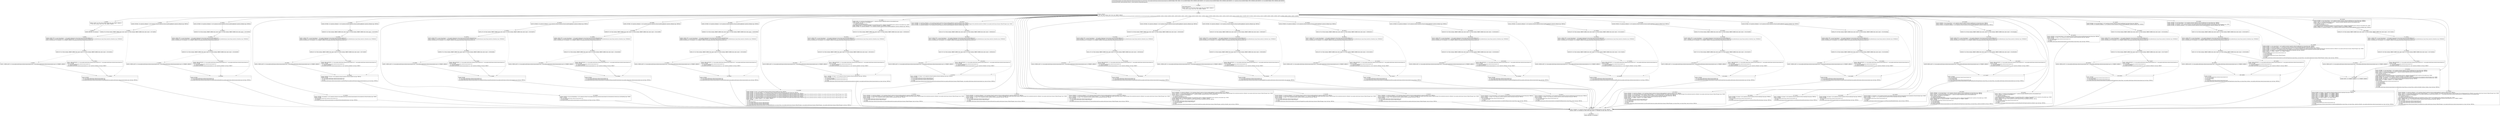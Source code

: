 digraph "CFG forcom.google.android.gms.internal.measurement.zzn.zza(ILandroid\/os\/Parcel;Landroid\/os\/Parcel;I)Z" {
Node_0 [shape=record,label="{0\:\ 0x0000|MTH_ENTER_BLOCK\l|0x0000: CONST  (r1 I:?[int, float, boolean, short, byte, char, OBJECT, ARRAY]) = \l  (0 ?[int, float, boolean, short, byte, char, OBJECT, ARRAY])\l \l}"];
Node_1 [shape=record,label="{1\:\ 0x0001|0x0001: SWITCH  \l  (r9 I:?[int, float, boolean, short, byte, char, OBJECT, ARRAY])\l k:[1, 2, 3, 4, 5, 6, 7, 8, 9, 10, 11, 12, 13, 14, 15, 16, 17, 18, 19, 20, 21, 22, 23, 24, 25, 26, 27, 28, 29, 30, 31, 32, 33, 34, 35, 36, 37, 38, 39, 40, 41] t:[0x0403, 0x03e2, 0x03a9, 0x038b, 0x0361, 0x033f, 0x0332, 0x0321, 0x030c, 0x02e6, 0x02d9, 0x02d0, 0x02c7, 0x02be, 0x02a4, 0x0286, 0x0268, 0x024a, 0x022c, 0x020e, 0x01f0, 0x01d2, 0x01c5, 0x01b8, 0x01a7, 0x0196, 0x017d, 0x016c, 0x015b, 0x014a, 0x0120, 0x00f6, 0x00d0, 0x00b2, 0x0094, 0x0076, 0x006d, 0x004b, 0x0042, 0x0024, 0x0006] \l}"];
Node_2 [shape=record,label="{2\:\ 0x0004|0x0004: CONST  (r0 I:?[int, float, boolean, short, byte, char, OBJECT, ARRAY]) = \l  (0 ?[int, float, boolean, short, byte, char, OBJECT, ARRAY])\l \l}"];
Node_3 [shape=record,label="{3\:\ 0x0005|0x0005: RETURN  (r0 I:boolean) \l}"];
Node_4 [shape=record,label="{4\:\ 0x0006|0x0006: INVOKE  (r0 I:android.os.IBinder) = (r10 I:android.os.Parcel) android.os.Parcel.readStrongBinder():android.os.IBinder type: VIRTUAL \l}"];
Node_5 [shape=record,label="{5\:\ 0x000a|0x000a: IF  (r0 I:?[int, boolean, OBJECT, ARRAY, byte, short, char]) != (0 ?[int, boolean, OBJECT, ARRAY, byte, short, char])  \-\> B:7:0x000d \l}"];
Node_7 [shape=record,label="{7\:\ 0x000d|0x000d: CONST_STR  (r1 I:java.lang.String) =  \"com.google.android.gms.measurement.api.internal.IBundleReceiver\" \l0x000f: INVOKE  (r1 I:android.os.IInterface) = (r0 I:android.os.IBinder), (r1 I:java.lang.String) android.os.IBinder.queryLocalInterface(java.lang.String):android.os.IInterface type: INTERFACE \l0x0013: INSTANCE_OF  (r2 I:boolean) = (r1 I:?[OBJECT, ARRAY]) com.google.android.gms.internal.measurement.zzp \l}"];
Node_8 [shape=record,label="{8\:\ 0x0015|0x0015: IF  (r2 I:?[int, boolean, OBJECT, ARRAY, byte, short, char]) == (0 ?[int, boolean, OBJECT, ARRAY, byte, short, char])  \-\> B:10:0x001a \l}"];
Node_9 [shape=record,label="{9\:\ 0x0017|0x0017: CHECK_CAST  (r1 I:com.google.android.gms.internal.measurement.zzp) = (com.google.android.gms.internal.measurement.zzp) (r1 I:?[OBJECT, ARRAY]) \l}"];
Node_10 [shape=record,label="{10\:\ 0x001a|0x001a: NEW_INSTANCE  (r1 I:com.google.android.gms.internal.measurement.zzr) =  com.google.android.gms.internal.measurement.zzr \l0x001c: INVOKE  \l  (r1 I:com.google.android.gms.internal.measurement.zzr)\l  (r0 I:android.os.IBinder)\l com.google.android.gms.internal.measurement.zzr.\<init\>(android.os.IBinder):void type: DIRECT \l}"];
Node_11 [shape=record,label="{11\:\ 0x001f|0x001f: INVOKE  \l  (r8 I:com.google.android.gms.internal.measurement.zzn)\l  (r1 I:com.google.android.gms.internal.measurement.zzp)\l com.google.android.gms.internal.measurement.zzn.getDeepLink(com.google.android.gms.internal.measurement.zzp):void type: VIRTUAL \l}"];
Node_12 [shape=record,label="{12\:\ 0x0024|0x0024: INVOKE  (r0 I:android.os.IBinder) = (r10 I:android.os.Parcel) android.os.Parcel.readStrongBinder():android.os.IBinder type: VIRTUAL \l}"];
Node_13 [shape=record,label="{13\:\ 0x0028|0x0028: IF  (r0 I:?[int, boolean, OBJECT, ARRAY, byte, short, char]) != (0 ?[int, boolean, OBJECT, ARRAY, byte, short, char])  \-\> B:15:0x002b \l}"];
Node_15 [shape=record,label="{15\:\ 0x002b|0x002b: CONST_STR  (r1 I:java.lang.String) =  \"com.google.android.gms.measurement.api.internal.IBundleReceiver\" \l0x002d: INVOKE  (r1 I:android.os.IInterface) = (r0 I:android.os.IBinder), (r1 I:java.lang.String) android.os.IBinder.queryLocalInterface(java.lang.String):android.os.IInterface type: INTERFACE \l0x0031: INSTANCE_OF  (r2 I:boolean) = (r1 I:?[OBJECT, ARRAY]) com.google.android.gms.internal.measurement.zzp \l}"];
Node_16 [shape=record,label="{16\:\ 0x0033|0x0033: IF  (r2 I:?[int, boolean, OBJECT, ARRAY, byte, short, char]) == (0 ?[int, boolean, OBJECT, ARRAY, byte, short, char])  \-\> B:18:0x0038 \l}"];
Node_17 [shape=record,label="{17\:\ 0x0035|0x0035: CHECK_CAST  (r1 I:com.google.android.gms.internal.measurement.zzp) = (com.google.android.gms.internal.measurement.zzp) (r1 I:?[OBJECT, ARRAY]) \l}"];
Node_18 [shape=record,label="{18\:\ 0x0038|0x0038: NEW_INSTANCE  (r1 I:com.google.android.gms.internal.measurement.zzr) =  com.google.android.gms.internal.measurement.zzr \l0x003a: INVOKE  \l  (r1 I:com.google.android.gms.internal.measurement.zzr)\l  (r0 I:android.os.IBinder)\l com.google.android.gms.internal.measurement.zzr.\<init\>(android.os.IBinder):void type: DIRECT \l}"];
Node_19 [shape=record,label="{19\:\ 0x003d|0x003d: INVOKE  \l  (r8 I:com.google.android.gms.internal.measurement.zzn)\l  (r1 I:com.google.android.gms.internal.measurement.zzp)\l com.google.android.gms.internal.measurement.zzn.isDataCollectionEnabled(com.google.android.gms.internal.measurement.zzp):void type: VIRTUAL \l}"];
Node_20 [shape=record,label="{20\:\ 0x0042|0x0042: INVOKE  (r0 I:boolean) = (r10 I:android.os.Parcel) com.google.android.gms.internal.measurement.zzd.zza(android.os.Parcel):boolean type: STATIC \l0x0046: INVOKE  \l  (r8 I:com.google.android.gms.internal.measurement.zzn)\l  (r0 I:boolean)\l com.google.android.gms.internal.measurement.zzn.setDataCollectionEnabled(boolean):void type: VIRTUAL \l}"];
Node_21 [shape=record,label="{21\:\ 0x004b|0x004b: INVOKE  (r2 I:android.os.IBinder) = (r10 I:android.os.Parcel) android.os.Parcel.readStrongBinder():android.os.IBinder type: VIRTUAL \l}"];
Node_22 [shape=record,label="{22\:\ 0x004f|0x004f: IF  (r2 I:?[int, boolean, OBJECT, ARRAY, byte, short, char]) != (0 ?[int, boolean, OBJECT, ARRAY, byte, short, char])  \-\> B:24:0x0052 \l}"];
Node_24 [shape=record,label="{24\:\ 0x0052|0x0052: CONST_STR  (r1 I:java.lang.String) =  \"com.google.android.gms.measurement.api.internal.IBundleReceiver\" \l0x0054: INVOKE  (r1 I:android.os.IInterface) = (r2 I:android.os.IBinder), (r1 I:java.lang.String) android.os.IBinder.queryLocalInterface(java.lang.String):android.os.IInterface type: INTERFACE \l0x0058: INSTANCE_OF  (r3 I:boolean) = (r1 I:?[OBJECT, ARRAY]) com.google.android.gms.internal.measurement.zzp \l}"];
Node_25 [shape=record,label="{25\:\ 0x005a|0x005a: IF  (r3 I:?[int, boolean, OBJECT, ARRAY, byte, short, char]) == (0 ?[int, boolean, OBJECT, ARRAY, byte, short, char])  \-\> B:27:0x005f \l}"];
Node_26 [shape=record,label="{26\:\ 0x005c|0x005c: CHECK_CAST  (r1 I:com.google.android.gms.internal.measurement.zzp) = (com.google.android.gms.internal.measurement.zzp) (r1 I:?[OBJECT, ARRAY]) \l}"];
Node_27 [shape=record,label="{27\:\ 0x005f|0x005f: NEW_INSTANCE  (r1 I:com.google.android.gms.internal.measurement.zzr) =  com.google.android.gms.internal.measurement.zzr \l0x0061: INVOKE  \l  (r1 I:com.google.android.gms.internal.measurement.zzr)\l  (r2 I:android.os.IBinder)\l com.google.android.gms.internal.measurement.zzr.\<init\>(android.os.IBinder):void type: DIRECT \l}"];
Node_28 [shape=record,label="{28\:\ 0x0064|0x0064: INVOKE  (r0 I:int) = (r10 I:android.os.Parcel) android.os.Parcel.readInt():int type: VIRTUAL \l0x0068: INVOKE  \l  (r8 I:com.google.android.gms.internal.measurement.zzn)\l  (r1 I:com.google.android.gms.internal.measurement.zzp)\l  (r0 I:int)\l com.google.android.gms.internal.measurement.zzn.getTestFlag(com.google.android.gms.internal.measurement.zzp, int):void type: VIRTUAL \l}"];
Node_29 [shape=record,label="{29\:\ 0x006d|0x006d: INVOKE  (r0 I:java.util.HashMap) = (r10 I:android.os.Parcel) com.google.android.gms.internal.measurement.zzd.zzb(android.os.Parcel):java.util.HashMap type: STATIC \l0x0071: INVOKE  \l  (r8 I:com.google.android.gms.internal.measurement.zzn)\l  (r0 I:java.util.Map)\l com.google.android.gms.internal.measurement.zzn.initForTests(java.util.Map):void type: VIRTUAL \l}"];
Node_30 [shape=record,label="{30\:\ 0x0076|0x0076: INVOKE  (r0 I:android.os.IBinder) = (r10 I:android.os.Parcel) android.os.Parcel.readStrongBinder():android.os.IBinder type: VIRTUAL \l}"];
Node_31 [shape=record,label="{31\:\ 0x007a|0x007a: IF  (r0 I:?[int, boolean, OBJECT, ARRAY, byte, short, char]) != (0 ?[int, boolean, OBJECT, ARRAY, byte, short, char])  \-\> B:33:0x007d \l}"];
Node_33 [shape=record,label="{33\:\ 0x007d|0x007d: CONST_STR  (r1 I:java.lang.String) =  \"com.google.android.gms.measurement.api.internal.IEventHandlerProxy\" \l0x007f: INVOKE  (r1 I:android.os.IInterface) = (r0 I:android.os.IBinder), (r1 I:java.lang.String) android.os.IBinder.queryLocalInterface(java.lang.String):android.os.IInterface type: INTERFACE \l0x0083: INSTANCE_OF  (r2 I:boolean) = (r1 I:?[OBJECT, ARRAY]) com.google.android.gms.internal.measurement.zzq \l}"];
Node_34 [shape=record,label="{34\:\ 0x0085|0x0085: IF  (r2 I:?[int, boolean, OBJECT, ARRAY, byte, short, char]) == (0 ?[int, boolean, OBJECT, ARRAY, byte, short, char])  \-\> B:36:0x008a \l}"];
Node_35 [shape=record,label="{35\:\ 0x0087|0x0087: CHECK_CAST  (r1 I:com.google.android.gms.internal.measurement.zzq) = (com.google.android.gms.internal.measurement.zzq) (r1 I:?[OBJECT, ARRAY]) \l}"];
Node_36 [shape=record,label="{36\:\ 0x008a|0x008a: NEW_INSTANCE  (r1 I:com.google.android.gms.internal.measurement.zzs) =  com.google.android.gms.internal.measurement.zzs \l0x008c: INVOKE  \l  (r1 I:com.google.android.gms.internal.measurement.zzs)\l  (r0 I:android.os.IBinder)\l com.google.android.gms.internal.measurement.zzs.\<init\>(android.os.IBinder):void type: DIRECT \l}"];
Node_37 [shape=record,label="{37\:\ 0x008f|0x008f: INVOKE  \l  (r8 I:com.google.android.gms.internal.measurement.zzn)\l  (r1 I:com.google.android.gms.internal.measurement.zzq)\l com.google.android.gms.internal.measurement.zzn.unregisterOnMeasurementEventListener(com.google.android.gms.internal.measurement.zzq):void type: VIRTUAL \l}"];
Node_38 [shape=record,label="{38\:\ 0x0094|0x0094: INVOKE  (r0 I:android.os.IBinder) = (r10 I:android.os.Parcel) android.os.Parcel.readStrongBinder():android.os.IBinder type: VIRTUAL \l}"];
Node_39 [shape=record,label="{39\:\ 0x0098|0x0098: IF  (r0 I:?[int, boolean, OBJECT, ARRAY, byte, short, char]) != (0 ?[int, boolean, OBJECT, ARRAY, byte, short, char])  \-\> B:41:0x009b \l}"];
Node_41 [shape=record,label="{41\:\ 0x009b|0x009b: CONST_STR  (r1 I:java.lang.String) =  \"com.google.android.gms.measurement.api.internal.IEventHandlerProxy\" \l0x009d: INVOKE  (r1 I:android.os.IInterface) = (r0 I:android.os.IBinder), (r1 I:java.lang.String) android.os.IBinder.queryLocalInterface(java.lang.String):android.os.IInterface type: INTERFACE \l0x00a1: INSTANCE_OF  (r2 I:boolean) = (r1 I:?[OBJECT, ARRAY]) com.google.android.gms.internal.measurement.zzq \l}"];
Node_42 [shape=record,label="{42\:\ 0x00a3|0x00a3: IF  (r2 I:?[int, boolean, OBJECT, ARRAY, byte, short, char]) == (0 ?[int, boolean, OBJECT, ARRAY, byte, short, char])  \-\> B:44:0x00a8 \l}"];
Node_43 [shape=record,label="{43\:\ 0x00a5|0x00a5: CHECK_CAST  (r1 I:com.google.android.gms.internal.measurement.zzq) = (com.google.android.gms.internal.measurement.zzq) (r1 I:?[OBJECT, ARRAY]) \l}"];
Node_44 [shape=record,label="{44\:\ 0x00a8|0x00a8: NEW_INSTANCE  (r1 I:com.google.android.gms.internal.measurement.zzs) =  com.google.android.gms.internal.measurement.zzs \l0x00aa: INVOKE  \l  (r1 I:com.google.android.gms.internal.measurement.zzs)\l  (r0 I:android.os.IBinder)\l com.google.android.gms.internal.measurement.zzs.\<init\>(android.os.IBinder):void type: DIRECT \l}"];
Node_45 [shape=record,label="{45\:\ 0x00ad|0x00ad: INVOKE  \l  (r8 I:com.google.android.gms.internal.measurement.zzn)\l  (r1 I:com.google.android.gms.internal.measurement.zzq)\l com.google.android.gms.internal.measurement.zzn.registerOnMeasurementEventListener(com.google.android.gms.internal.measurement.zzq):void type: VIRTUAL \l}"];
Node_46 [shape=record,label="{46\:\ 0x00b2|0x00b2: INVOKE  (r0 I:android.os.IBinder) = (r10 I:android.os.Parcel) android.os.Parcel.readStrongBinder():android.os.IBinder type: VIRTUAL \l}"];
Node_47 [shape=record,label="{47\:\ 0x00b6|0x00b6: IF  (r0 I:?[int, boolean, OBJECT, ARRAY, byte, short, char]) != (0 ?[int, boolean, OBJECT, ARRAY, byte, short, char])  \-\> B:49:0x00b9 \l}"];
Node_49 [shape=record,label="{49\:\ 0x00b9|0x00b9: CONST_STR  (r1 I:java.lang.String) =  \"com.google.android.gms.measurement.api.internal.IEventHandlerProxy\" \l0x00bb: INVOKE  (r1 I:android.os.IInterface) = (r0 I:android.os.IBinder), (r1 I:java.lang.String) android.os.IBinder.queryLocalInterface(java.lang.String):android.os.IInterface type: INTERFACE \l0x00bf: INSTANCE_OF  (r2 I:boolean) = (r1 I:?[OBJECT, ARRAY]) com.google.android.gms.internal.measurement.zzq \l}"];
Node_50 [shape=record,label="{50\:\ 0x00c1|0x00c1: IF  (r2 I:?[int, boolean, OBJECT, ARRAY, byte, short, char]) == (0 ?[int, boolean, OBJECT, ARRAY, byte, short, char])  \-\> B:52:0x00c6 \l}"];
Node_51 [shape=record,label="{51\:\ 0x00c3|0x00c3: CHECK_CAST  (r1 I:com.google.android.gms.internal.measurement.zzq) = (com.google.android.gms.internal.measurement.zzq) (r1 I:?[OBJECT, ARRAY]) \l}"];
Node_52 [shape=record,label="{52\:\ 0x00c6|0x00c6: NEW_INSTANCE  (r1 I:com.google.android.gms.internal.measurement.zzs) =  com.google.android.gms.internal.measurement.zzs \l0x00c8: INVOKE  \l  (r1 I:com.google.android.gms.internal.measurement.zzs)\l  (r0 I:android.os.IBinder)\l com.google.android.gms.internal.measurement.zzs.\<init\>(android.os.IBinder):void type: DIRECT \l}"];
Node_53 [shape=record,label="{53\:\ 0x00cb|0x00cb: INVOKE  \l  (r8 I:com.google.android.gms.internal.measurement.zzn)\l  (r1 I:com.google.android.gms.internal.measurement.zzq)\l com.google.android.gms.internal.measurement.zzn.setEventInterceptor(com.google.android.gms.internal.measurement.zzq):void type: VIRTUAL \l}"];
Node_54 [shape=record,label="{54\:\ 0x00d0|0x00d0: INVOKE  (r1 I:int) = (r10 I:android.os.Parcel) android.os.Parcel.readInt():int type: VIRTUAL \l0x00d4: INVOKE  (r2 I:java.lang.String) = (r10 I:android.os.Parcel) android.os.Parcel.readString():java.lang.String type: VIRTUAL \l0x00d8: INVOKE  (r3 I:android.os.IBinder) = (r10 I:android.os.Parcel) android.os.Parcel.readStrongBinder():android.os.IBinder type: VIRTUAL \l0x00dc: INVOKE  (r3 I:com.google.android.gms.dynamic.IObjectWrapper) = (r3 I:android.os.IBinder) com.google.android.gms.dynamic.IObjectWrapper.Stub.asInterface(android.os.IBinder):com.google.android.gms.dynamic.IObjectWrapper type: STATIC \l0x00e0: INVOKE  (r4 I:android.os.IBinder) = (r10 I:android.os.Parcel) android.os.Parcel.readStrongBinder():android.os.IBinder type: VIRTUAL \l0x00e4: INVOKE  (r4 I:com.google.android.gms.dynamic.IObjectWrapper) = (r4 I:android.os.IBinder) com.google.android.gms.dynamic.IObjectWrapper.Stub.asInterface(android.os.IBinder):com.google.android.gms.dynamic.IObjectWrapper type: STATIC \l0x00e8: INVOKE  (r0 I:android.os.IBinder) = (r10 I:android.os.Parcel) android.os.Parcel.readStrongBinder():android.os.IBinder type: VIRTUAL \l0x00ec: INVOKE  (r5 I:com.google.android.gms.dynamic.IObjectWrapper) = (r0 I:android.os.IBinder) com.google.android.gms.dynamic.IObjectWrapper.Stub.asInterface(android.os.IBinder):com.google.android.gms.dynamic.IObjectWrapper type: STATIC \l0x00f0: MOVE  (r0 I:?[OBJECT, ARRAY]) = (r8 I:?[OBJECT, ARRAY]) \l0x00f1: INVOKE  \l  (r0 I:com.google.android.gms.internal.measurement.zzn)\l  (r1 I:int)\l  (r2 I:java.lang.String)\l  (r3 I:com.google.android.gms.dynamic.IObjectWrapper)\l  (r4 I:com.google.android.gms.dynamic.IObjectWrapper)\l  (r5 I:com.google.android.gms.dynamic.IObjectWrapper)\l com.google.android.gms.internal.measurement.zzn.logHealthData(int, java.lang.String, com.google.android.gms.dynamic.IObjectWrapper, com.google.android.gms.dynamic.IObjectWrapper, com.google.android.gms.dynamic.IObjectWrapper):void type: VIRTUAL \l}"];
Node_55 [shape=record,label="{55\:\ 0x00f6|0x00f6: SGET  (r2 I:android.os.Parcelable$Creator) =  android.os.Bundle.CREATOR android.os.Parcelable$Creator \l0x00f8: INVOKE  (r2 I:android.os.Parcelable) = \l  (r10 I:android.os.Parcel)\l  (r2 I:android.os.Parcelable$Creator)\l com.google.android.gms.internal.measurement.zzd.zza(android.os.Parcel, android.os.Parcelable$Creator):android.os.Parcelable type: STATIC \l0x00fc: CHECK_CAST  (r2 I:android.os.Bundle) = (android.os.Bundle) (r2 I:?[OBJECT, ARRAY]) \l0x00fe: INVOKE  (r3 I:android.os.IBinder) = (r10 I:android.os.Parcel) android.os.Parcel.readStrongBinder():android.os.IBinder type: VIRTUAL \l}"];
Node_56 [shape=record,label="{56\:\ 0x0102|0x0102: IF  (r3 I:?[int, boolean, OBJECT, ARRAY, byte, short, char]) != (0 ?[int, boolean, OBJECT, ARRAY, byte, short, char])  \-\> B:58:0x0105 \l}"];
Node_58 [shape=record,label="{58\:\ 0x0105|0x0105: CONST_STR  (r1 I:java.lang.String) =  \"com.google.android.gms.measurement.api.internal.IBundleReceiver\" \l0x0107: INVOKE  (r1 I:android.os.IInterface) = (r3 I:android.os.IBinder), (r1 I:java.lang.String) android.os.IBinder.queryLocalInterface(java.lang.String):android.os.IInterface type: INTERFACE \l0x010b: INSTANCE_OF  (r4 I:boolean) = (r1 I:?[OBJECT, ARRAY]) com.google.android.gms.internal.measurement.zzp \l}"];
Node_59 [shape=record,label="{59\:\ 0x010d|0x010d: IF  (r4 I:?[int, boolean, OBJECT, ARRAY, byte, short, char]) == (0 ?[int, boolean, OBJECT, ARRAY, byte, short, char])  \-\> B:61:0x0112 \l}"];
Node_60 [shape=record,label="{60\:\ 0x010f|0x010f: CHECK_CAST  (r1 I:com.google.android.gms.internal.measurement.zzp) = (com.google.android.gms.internal.measurement.zzp) (r1 I:?[OBJECT, ARRAY]) \l}"];
Node_61 [shape=record,label="{61\:\ 0x0112|0x0112: NEW_INSTANCE  (r1 I:com.google.android.gms.internal.measurement.zzr) =  com.google.android.gms.internal.measurement.zzr \l0x0114: INVOKE  \l  (r1 I:com.google.android.gms.internal.measurement.zzr)\l  (r3 I:android.os.IBinder)\l com.google.android.gms.internal.measurement.zzr.\<init\>(android.os.IBinder):void type: DIRECT \l}"];
Node_62 [shape=record,label="{62\:\ 0x0117|0x0117: INVOKE  (r3 I:long) = (r10 I:android.os.Parcel) android.os.Parcel.readLong():long type: VIRTUAL \l0x011b: INVOKE  \l  (r8 I:com.google.android.gms.internal.measurement.zzn)\l  (r2 I:android.os.Bundle)\l  (r1 I:com.google.android.gms.internal.measurement.zzp)\l  (r3 I:long)\l com.google.android.gms.internal.measurement.zzn.performAction(android.os.Bundle, com.google.android.gms.internal.measurement.zzp, long):void type: VIRTUAL \l}"];
Node_63 [shape=record,label="{63\:\ 0x0120|0x0120: INVOKE  (r2 I:android.os.IBinder) = (r10 I:android.os.Parcel) android.os.Parcel.readStrongBinder():android.os.IBinder type: VIRTUAL \l0x0124: INVOKE  (r2 I:com.google.android.gms.dynamic.IObjectWrapper) = (r2 I:android.os.IBinder) com.google.android.gms.dynamic.IObjectWrapper.Stub.asInterface(android.os.IBinder):com.google.android.gms.dynamic.IObjectWrapper type: STATIC \l0x0128: INVOKE  (r3 I:android.os.IBinder) = (r10 I:android.os.Parcel) android.os.Parcel.readStrongBinder():android.os.IBinder type: VIRTUAL \l}"];
Node_64 [shape=record,label="{64\:\ 0x012c|0x012c: IF  (r3 I:?[int, boolean, OBJECT, ARRAY, byte, short, char]) != (0 ?[int, boolean, OBJECT, ARRAY, byte, short, char])  \-\> B:66:0x012f \l}"];
Node_66 [shape=record,label="{66\:\ 0x012f|0x012f: CONST_STR  (r1 I:java.lang.String) =  \"com.google.android.gms.measurement.api.internal.IBundleReceiver\" \l0x0131: INVOKE  (r1 I:android.os.IInterface) = (r3 I:android.os.IBinder), (r1 I:java.lang.String) android.os.IBinder.queryLocalInterface(java.lang.String):android.os.IInterface type: INTERFACE \l0x0135: INSTANCE_OF  (r4 I:boolean) = (r1 I:?[OBJECT, ARRAY]) com.google.android.gms.internal.measurement.zzp \l}"];
Node_67 [shape=record,label="{67\:\ 0x0137|0x0137: IF  (r4 I:?[int, boolean, OBJECT, ARRAY, byte, short, char]) == (0 ?[int, boolean, OBJECT, ARRAY, byte, short, char])  \-\> B:69:0x013c \l}"];
Node_68 [shape=record,label="{68\:\ 0x0139|0x0139: CHECK_CAST  (r1 I:com.google.android.gms.internal.measurement.zzp) = (com.google.android.gms.internal.measurement.zzp) (r1 I:?[OBJECT, ARRAY]) \l}"];
Node_69 [shape=record,label="{69\:\ 0x013c|0x013c: NEW_INSTANCE  (r1 I:com.google.android.gms.internal.measurement.zzr) =  com.google.android.gms.internal.measurement.zzr \l0x013e: INVOKE  \l  (r1 I:com.google.android.gms.internal.measurement.zzr)\l  (r3 I:android.os.IBinder)\l com.google.android.gms.internal.measurement.zzr.\<init\>(android.os.IBinder):void type: DIRECT \l}"];
Node_70 [shape=record,label="{70\:\ 0x0141|0x0141: INVOKE  (r3 I:long) = (r10 I:android.os.Parcel) android.os.Parcel.readLong():long type: VIRTUAL \l0x0145: INVOKE  \l  (r8 I:com.google.android.gms.internal.measurement.zzn)\l  (r2 I:com.google.android.gms.dynamic.IObjectWrapper)\l  (r1 I:com.google.android.gms.internal.measurement.zzp)\l  (r3 I:long)\l com.google.android.gms.internal.measurement.zzn.onActivitySaveInstanceState(com.google.android.gms.dynamic.IObjectWrapper, com.google.android.gms.internal.measurement.zzp, long):void type: VIRTUAL \l}"];
Node_71 [shape=record,label="{71\:\ 0x014a|0x014a: INVOKE  (r1 I:android.os.IBinder) = (r10 I:android.os.Parcel) android.os.Parcel.readStrongBinder():android.os.IBinder type: VIRTUAL \l0x014e: INVOKE  (r1 I:com.google.android.gms.dynamic.IObjectWrapper) = (r1 I:android.os.IBinder) com.google.android.gms.dynamic.IObjectWrapper.Stub.asInterface(android.os.IBinder):com.google.android.gms.dynamic.IObjectWrapper type: STATIC \l0x0152: INVOKE  (r2 I:long) = (r10 I:android.os.Parcel) android.os.Parcel.readLong():long type: VIRTUAL \l0x0156: INVOKE  \l  (r8 I:com.google.android.gms.internal.measurement.zzn)\l  (r1 I:com.google.android.gms.dynamic.IObjectWrapper)\l  (r2 I:long)\l com.google.android.gms.internal.measurement.zzn.onActivityResumed(com.google.android.gms.dynamic.IObjectWrapper, long):void type: VIRTUAL \l}"];
Node_72 [shape=record,label="{72\:\ 0x015b|0x015b: INVOKE  (r1 I:android.os.IBinder) = (r10 I:android.os.Parcel) android.os.Parcel.readStrongBinder():android.os.IBinder type: VIRTUAL \l0x015f: INVOKE  (r1 I:com.google.android.gms.dynamic.IObjectWrapper) = (r1 I:android.os.IBinder) com.google.android.gms.dynamic.IObjectWrapper.Stub.asInterface(android.os.IBinder):com.google.android.gms.dynamic.IObjectWrapper type: STATIC \l0x0163: INVOKE  (r2 I:long) = (r10 I:android.os.Parcel) android.os.Parcel.readLong():long type: VIRTUAL \l0x0167: INVOKE  \l  (r8 I:com.google.android.gms.internal.measurement.zzn)\l  (r1 I:com.google.android.gms.dynamic.IObjectWrapper)\l  (r2 I:long)\l com.google.android.gms.internal.measurement.zzn.onActivityPaused(com.google.android.gms.dynamic.IObjectWrapper, long):void type: VIRTUAL \l}"];
Node_73 [shape=record,label="{73\:\ 0x016c|0x016c: INVOKE  (r1 I:android.os.IBinder) = (r10 I:android.os.Parcel) android.os.Parcel.readStrongBinder():android.os.IBinder type: VIRTUAL \l0x0170: INVOKE  (r1 I:com.google.android.gms.dynamic.IObjectWrapper) = (r1 I:android.os.IBinder) com.google.android.gms.dynamic.IObjectWrapper.Stub.asInterface(android.os.IBinder):com.google.android.gms.dynamic.IObjectWrapper type: STATIC \l0x0174: INVOKE  (r2 I:long) = (r10 I:android.os.Parcel) android.os.Parcel.readLong():long type: VIRTUAL \l0x0178: INVOKE  \l  (r8 I:com.google.android.gms.internal.measurement.zzn)\l  (r1 I:com.google.android.gms.dynamic.IObjectWrapper)\l  (r2 I:long)\l com.google.android.gms.internal.measurement.zzn.onActivityDestroyed(com.google.android.gms.dynamic.IObjectWrapper, long):void type: VIRTUAL \l}"];
Node_74 [shape=record,label="{74\:\ 0x017d|0x017d: INVOKE  (r1 I:android.os.IBinder) = (r10 I:android.os.Parcel) android.os.Parcel.readStrongBinder():android.os.IBinder type: VIRTUAL \l0x0181: INVOKE  (r1 I:com.google.android.gms.dynamic.IObjectWrapper) = (r1 I:android.os.IBinder) com.google.android.gms.dynamic.IObjectWrapper.Stub.asInterface(android.os.IBinder):com.google.android.gms.dynamic.IObjectWrapper type: STATIC \l0x0185: SGET  (r2 I:android.os.Parcelable$Creator) =  android.os.Bundle.CREATOR android.os.Parcelable$Creator \l0x0187: INVOKE  (r2 I:android.os.Parcelable) = \l  (r10 I:android.os.Parcel)\l  (r2 I:android.os.Parcelable$Creator)\l com.google.android.gms.internal.measurement.zzd.zza(android.os.Parcel, android.os.Parcelable$Creator):android.os.Parcelable type: STATIC \l0x018b: CHECK_CAST  (r2 I:android.os.Bundle) = (android.os.Bundle) (r2 I:?[OBJECT, ARRAY]) \l0x018d: INVOKE  (r3 I:long) = (r10 I:android.os.Parcel) android.os.Parcel.readLong():long type: VIRTUAL \l0x0191: INVOKE  \l  (r8 I:com.google.android.gms.internal.measurement.zzn)\l  (r1 I:com.google.android.gms.dynamic.IObjectWrapper)\l  (r2 I:android.os.Bundle)\l  (r3 I:long)\l com.google.android.gms.internal.measurement.zzn.onActivityCreated(com.google.android.gms.dynamic.IObjectWrapper, android.os.Bundle, long):void type: VIRTUAL \l}"];
Node_75 [shape=record,label="{75\:\ 0x0196|0x0196: INVOKE  (r1 I:android.os.IBinder) = (r10 I:android.os.Parcel) android.os.Parcel.readStrongBinder():android.os.IBinder type: VIRTUAL \l0x019a: INVOKE  (r1 I:com.google.android.gms.dynamic.IObjectWrapper) = (r1 I:android.os.IBinder) com.google.android.gms.dynamic.IObjectWrapper.Stub.asInterface(android.os.IBinder):com.google.android.gms.dynamic.IObjectWrapper type: STATIC \l0x019e: INVOKE  (r2 I:long) = (r10 I:android.os.Parcel) android.os.Parcel.readLong():long type: VIRTUAL \l0x01a2: INVOKE  \l  (r8 I:com.google.android.gms.internal.measurement.zzn)\l  (r1 I:com.google.android.gms.dynamic.IObjectWrapper)\l  (r2 I:long)\l com.google.android.gms.internal.measurement.zzn.onActivityStopped(com.google.android.gms.dynamic.IObjectWrapper, long):void type: VIRTUAL \l}"];
Node_76 [shape=record,label="{76\:\ 0x01a7|0x01a7: INVOKE  (r1 I:android.os.IBinder) = (r10 I:android.os.Parcel) android.os.Parcel.readStrongBinder():android.os.IBinder type: VIRTUAL \l0x01ab: INVOKE  (r1 I:com.google.android.gms.dynamic.IObjectWrapper) = (r1 I:android.os.IBinder) com.google.android.gms.dynamic.IObjectWrapper.Stub.asInterface(android.os.IBinder):com.google.android.gms.dynamic.IObjectWrapper type: STATIC \l0x01af: INVOKE  (r2 I:long) = (r10 I:android.os.Parcel) android.os.Parcel.readLong():long type: VIRTUAL \l0x01b3: INVOKE  \l  (r8 I:com.google.android.gms.internal.measurement.zzn)\l  (r1 I:com.google.android.gms.dynamic.IObjectWrapper)\l  (r2 I:long)\l com.google.android.gms.internal.measurement.zzn.onActivityStarted(com.google.android.gms.dynamic.IObjectWrapper, long):void type: VIRTUAL \l}"];
Node_77 [shape=record,label="{77\:\ 0x01b8|0x01b8: INVOKE  (r1 I:java.lang.String) = (r10 I:android.os.Parcel) android.os.Parcel.readString():java.lang.String type: VIRTUAL \l0x01bc: INVOKE  (r2 I:long) = (r10 I:android.os.Parcel) android.os.Parcel.readLong():long type: VIRTUAL \l0x01c0: INVOKE  \l  (r8 I:com.google.android.gms.internal.measurement.zzn)\l  (r1 I:java.lang.String)\l  (r2 I:long)\l com.google.android.gms.internal.measurement.zzn.endAdUnitExposure(java.lang.String, long):void type: VIRTUAL \l}"];
Node_78 [shape=record,label="{78\:\ 0x01c5|0x01c5: INVOKE  (r1 I:java.lang.String) = (r10 I:android.os.Parcel) android.os.Parcel.readString():java.lang.String type: VIRTUAL \l0x01c9: INVOKE  (r2 I:long) = (r10 I:android.os.Parcel) android.os.Parcel.readLong():long type: VIRTUAL \l0x01cd: INVOKE  \l  (r8 I:com.google.android.gms.internal.measurement.zzn)\l  (r1 I:java.lang.String)\l  (r2 I:long)\l com.google.android.gms.internal.measurement.zzn.beginAdUnitExposure(java.lang.String, long):void type: VIRTUAL \l}"];
Node_79 [shape=record,label="{79\:\ 0x01d2|0x01d2: INVOKE  (r0 I:android.os.IBinder) = (r10 I:android.os.Parcel) android.os.Parcel.readStrongBinder():android.os.IBinder type: VIRTUAL \l}"];
Node_80 [shape=record,label="{80\:\ 0x01d6|0x01d6: IF  (r0 I:?[int, boolean, OBJECT, ARRAY, byte, short, char]) != (0 ?[int, boolean, OBJECT, ARRAY, byte, short, char])  \-\> B:82:0x01d9 \l}"];
Node_82 [shape=record,label="{82\:\ 0x01d9|0x01d9: CONST_STR  (r1 I:java.lang.String) =  \"com.google.android.gms.measurement.api.internal.IBundleReceiver\" \l0x01db: INVOKE  (r1 I:android.os.IInterface) = (r0 I:android.os.IBinder), (r1 I:java.lang.String) android.os.IBinder.queryLocalInterface(java.lang.String):android.os.IInterface type: INTERFACE \l0x01df: INSTANCE_OF  (r2 I:boolean) = (r1 I:?[OBJECT, ARRAY]) com.google.android.gms.internal.measurement.zzp \l}"];
Node_83 [shape=record,label="{83\:\ 0x01e1|0x01e1: IF  (r2 I:?[int, boolean, OBJECT, ARRAY, byte, short, char]) == (0 ?[int, boolean, OBJECT, ARRAY, byte, short, char])  \-\> B:85:0x01e6 \l}"];
Node_84 [shape=record,label="{84\:\ 0x01e3|0x01e3: CHECK_CAST  (r1 I:com.google.android.gms.internal.measurement.zzp) = (com.google.android.gms.internal.measurement.zzp) (r1 I:?[OBJECT, ARRAY]) \l}"];
Node_85 [shape=record,label="{85\:\ 0x01e6|0x01e6: NEW_INSTANCE  (r1 I:com.google.android.gms.internal.measurement.zzr) =  com.google.android.gms.internal.measurement.zzr \l0x01e8: INVOKE  \l  (r1 I:com.google.android.gms.internal.measurement.zzr)\l  (r0 I:android.os.IBinder)\l com.google.android.gms.internal.measurement.zzr.\<init\>(android.os.IBinder):void type: DIRECT \l}"];
Node_86 [shape=record,label="{86\:\ 0x01eb|0x01eb: INVOKE  \l  (r8 I:com.google.android.gms.internal.measurement.zzn)\l  (r1 I:com.google.android.gms.internal.measurement.zzp)\l com.google.android.gms.internal.measurement.zzn.generateEventId(com.google.android.gms.internal.measurement.zzp):void type: VIRTUAL \l}"];
Node_87 [shape=record,label="{87\:\ 0x01f0|0x01f0: INVOKE  (r0 I:android.os.IBinder) = (r10 I:android.os.Parcel) android.os.Parcel.readStrongBinder():android.os.IBinder type: VIRTUAL \l}"];
Node_88 [shape=record,label="{88\:\ 0x01f4|0x01f4: IF  (r0 I:?[int, boolean, OBJECT, ARRAY, byte, short, char]) != (0 ?[int, boolean, OBJECT, ARRAY, byte, short, char])  \-\> B:90:0x01f7 \l}"];
Node_90 [shape=record,label="{90\:\ 0x01f7|0x01f7: CONST_STR  (r1 I:java.lang.String) =  \"com.google.android.gms.measurement.api.internal.IBundleReceiver\" \l0x01f9: INVOKE  (r1 I:android.os.IInterface) = (r0 I:android.os.IBinder), (r1 I:java.lang.String) android.os.IBinder.queryLocalInterface(java.lang.String):android.os.IInterface type: INTERFACE \l0x01fd: INSTANCE_OF  (r2 I:boolean) = (r1 I:?[OBJECT, ARRAY]) com.google.android.gms.internal.measurement.zzp \l}"];
Node_91 [shape=record,label="{91\:\ 0x01ff|0x01ff: IF  (r2 I:?[int, boolean, OBJECT, ARRAY, byte, short, char]) == (0 ?[int, boolean, OBJECT, ARRAY, byte, short, char])  \-\> B:93:0x0204 \l}"];
Node_92 [shape=record,label="{92\:\ 0x0201|0x0201: CHECK_CAST  (r1 I:com.google.android.gms.internal.measurement.zzp) = (com.google.android.gms.internal.measurement.zzp) (r1 I:?[OBJECT, ARRAY]) \l}"];
Node_93 [shape=record,label="{93\:\ 0x0204|0x0204: NEW_INSTANCE  (r1 I:com.google.android.gms.internal.measurement.zzr) =  com.google.android.gms.internal.measurement.zzr \l0x0206: INVOKE  \l  (r1 I:com.google.android.gms.internal.measurement.zzr)\l  (r0 I:android.os.IBinder)\l com.google.android.gms.internal.measurement.zzr.\<init\>(android.os.IBinder):void type: DIRECT \l}"];
Node_94 [shape=record,label="{94\:\ 0x0209|0x0209: INVOKE  \l  (r8 I:com.google.android.gms.internal.measurement.zzn)\l  (r1 I:com.google.android.gms.internal.measurement.zzp)\l com.google.android.gms.internal.measurement.zzn.getGmpAppId(com.google.android.gms.internal.measurement.zzp):void type: VIRTUAL \l}"];
Node_95 [shape=record,label="{95\:\ 0x020e|0x020e: INVOKE  (r0 I:android.os.IBinder) = (r10 I:android.os.Parcel) android.os.Parcel.readStrongBinder():android.os.IBinder type: VIRTUAL \l}"];
Node_96 [shape=record,label="{96\:\ 0x0212|0x0212: IF  (r0 I:?[int, boolean, OBJECT, ARRAY, byte, short, char]) != (0 ?[int, boolean, OBJECT, ARRAY, byte, short, char])  \-\> B:98:0x0215 \l}"];
Node_98 [shape=record,label="{98\:\ 0x0215|0x0215: CONST_STR  (r1 I:java.lang.String) =  \"com.google.android.gms.measurement.api.internal.IBundleReceiver\" \l0x0217: INVOKE  (r1 I:android.os.IInterface) = (r0 I:android.os.IBinder), (r1 I:java.lang.String) android.os.IBinder.queryLocalInterface(java.lang.String):android.os.IInterface type: INTERFACE \l0x021b: INSTANCE_OF  (r2 I:boolean) = (r1 I:?[OBJECT, ARRAY]) com.google.android.gms.internal.measurement.zzp \l}"];
Node_99 [shape=record,label="{99\:\ 0x021d|0x021d: IF  (r2 I:?[int, boolean, OBJECT, ARRAY, byte, short, char]) == (0 ?[int, boolean, OBJECT, ARRAY, byte, short, char])  \-\> B:101:0x0222 \l}"];
Node_100 [shape=record,label="{100\:\ 0x021f|0x021f: CHECK_CAST  (r1 I:com.google.android.gms.internal.measurement.zzp) = (com.google.android.gms.internal.measurement.zzp) (r1 I:?[OBJECT, ARRAY]) \l}"];
Node_101 [shape=record,label="{101\:\ 0x0222|0x0222: NEW_INSTANCE  (r1 I:com.google.android.gms.internal.measurement.zzr) =  com.google.android.gms.internal.measurement.zzr \l0x0224: INVOKE  \l  (r1 I:com.google.android.gms.internal.measurement.zzr)\l  (r0 I:android.os.IBinder)\l com.google.android.gms.internal.measurement.zzr.\<init\>(android.os.IBinder):void type: DIRECT \l}"];
Node_102 [shape=record,label="{102\:\ 0x0227|0x0227: INVOKE  \l  (r8 I:com.google.android.gms.internal.measurement.zzn)\l  (r1 I:com.google.android.gms.internal.measurement.zzp)\l com.google.android.gms.internal.measurement.zzn.getAppInstanceId(com.google.android.gms.internal.measurement.zzp):void type: VIRTUAL \l}"];
Node_103 [shape=record,label="{103\:\ 0x022c|0x022c: INVOKE  (r0 I:android.os.IBinder) = (r10 I:android.os.Parcel) android.os.Parcel.readStrongBinder():android.os.IBinder type: VIRTUAL \l}"];
Node_104 [shape=record,label="{104\:\ 0x0230|0x0230: IF  (r0 I:?[int, boolean, OBJECT, ARRAY, byte, short, char]) != (0 ?[int, boolean, OBJECT, ARRAY, byte, short, char])  \-\> B:106:0x0233 \l}"];
Node_106 [shape=record,label="{106\:\ 0x0233|0x0233: CONST_STR  (r1 I:java.lang.String) =  \"com.google.android.gms.measurement.api.internal.IBundleReceiver\" \l0x0235: INVOKE  (r1 I:android.os.IInterface) = (r0 I:android.os.IBinder), (r1 I:java.lang.String) android.os.IBinder.queryLocalInterface(java.lang.String):android.os.IInterface type: INTERFACE \l0x0239: INSTANCE_OF  (r2 I:boolean) = (r1 I:?[OBJECT, ARRAY]) com.google.android.gms.internal.measurement.zzp \l}"];
Node_107 [shape=record,label="{107\:\ 0x023b|0x023b: IF  (r2 I:?[int, boolean, OBJECT, ARRAY, byte, short, char]) == (0 ?[int, boolean, OBJECT, ARRAY, byte, short, char])  \-\> B:109:0x0240 \l}"];
Node_108 [shape=record,label="{108\:\ 0x023d|0x023d: CHECK_CAST  (r1 I:com.google.android.gms.internal.measurement.zzp) = (com.google.android.gms.internal.measurement.zzp) (r1 I:?[OBJECT, ARRAY]) \l}"];
Node_109 [shape=record,label="{109\:\ 0x0240|0x0240: NEW_INSTANCE  (r1 I:com.google.android.gms.internal.measurement.zzr) =  com.google.android.gms.internal.measurement.zzr \l0x0242: INVOKE  \l  (r1 I:com.google.android.gms.internal.measurement.zzr)\l  (r0 I:android.os.IBinder)\l com.google.android.gms.internal.measurement.zzr.\<init\>(android.os.IBinder):void type: DIRECT \l}"];
Node_110 [shape=record,label="{110\:\ 0x0245|0x0245: INVOKE  \l  (r8 I:com.google.android.gms.internal.measurement.zzn)\l  (r1 I:com.google.android.gms.internal.measurement.zzp)\l com.google.android.gms.internal.measurement.zzn.getCachedAppInstanceId(com.google.android.gms.internal.measurement.zzp):void type: VIRTUAL \l}"];
Node_111 [shape=record,label="{111\:\ 0x024a|0x024a: INVOKE  (r0 I:android.os.IBinder) = (r10 I:android.os.Parcel) android.os.Parcel.readStrongBinder():android.os.IBinder type: VIRTUAL \l}"];
Node_112 [shape=record,label="{112\:\ 0x024e|0x024e: IF  (r0 I:?[int, boolean, OBJECT, ARRAY, byte, short, char]) != (0 ?[int, boolean, OBJECT, ARRAY, byte, short, char])  \-\> B:114:0x0251 \l}"];
Node_114 [shape=record,label="{114\:\ 0x0251|0x0251: CONST_STR  (r1 I:java.lang.String) =  \"com.google.android.gms.measurement.api.internal.IStringProvider\" \l0x0253: INVOKE  (r1 I:android.os.IInterface) = (r0 I:android.os.IBinder), (r1 I:java.lang.String) android.os.IBinder.queryLocalInterface(java.lang.String):android.os.IInterface type: INTERFACE \l0x0257: INSTANCE_OF  (r2 I:boolean) = (r1 I:?[OBJECT, ARRAY]) com.google.android.gms.internal.measurement.zzv \l}"];
Node_115 [shape=record,label="{115\:\ 0x0259|0x0259: IF  (r2 I:?[int, boolean, OBJECT, ARRAY, byte, short, char]) == (0 ?[int, boolean, OBJECT, ARRAY, byte, short, char])  \-\> B:117:0x025e \l}"];
Node_116 [shape=record,label="{116\:\ 0x025b|0x025b: CHECK_CAST  (r1 I:com.google.android.gms.internal.measurement.zzv) = (com.google.android.gms.internal.measurement.zzv) (r1 I:?[OBJECT, ARRAY]) \l}"];
Node_117 [shape=record,label="{117\:\ 0x025e|0x025e: NEW_INSTANCE  (r1 I:com.google.android.gms.internal.measurement.zzu) =  com.google.android.gms.internal.measurement.zzu \l0x0260: INVOKE  \l  (r1 I:com.google.android.gms.internal.measurement.zzu)\l  (r0 I:android.os.IBinder)\l com.google.android.gms.internal.measurement.zzu.\<init\>(android.os.IBinder):void type: DIRECT \l}"];
Node_118 [shape=record,label="{118\:\ 0x0263|0x0263: INVOKE  \l  (r8 I:com.google.android.gms.internal.measurement.zzn)\l  (r1 I:com.google.android.gms.internal.measurement.zzv)\l com.google.android.gms.internal.measurement.zzn.setInstanceIdProvider(com.google.android.gms.internal.measurement.zzv):void type: VIRTUAL \l}"];
Node_119 [shape=record,label="{119\:\ 0x0268|0x0268: INVOKE  (r0 I:android.os.IBinder) = (r10 I:android.os.Parcel) android.os.Parcel.readStrongBinder():android.os.IBinder type: VIRTUAL \l}"];
Node_120 [shape=record,label="{120\:\ 0x026c|0x026c: IF  (r0 I:?[int, boolean, OBJECT, ARRAY, byte, short, char]) != (0 ?[int, boolean, OBJECT, ARRAY, byte, short, char])  \-\> B:122:0x026f \l}"];
Node_122 [shape=record,label="{122\:\ 0x026f|0x026f: CONST_STR  (r1 I:java.lang.String) =  \"com.google.android.gms.measurement.api.internal.IBundleReceiver\" \l0x0271: INVOKE  (r1 I:android.os.IInterface) = (r0 I:android.os.IBinder), (r1 I:java.lang.String) android.os.IBinder.queryLocalInterface(java.lang.String):android.os.IInterface type: INTERFACE \l0x0275: INSTANCE_OF  (r2 I:boolean) = (r1 I:?[OBJECT, ARRAY]) com.google.android.gms.internal.measurement.zzp \l}"];
Node_123 [shape=record,label="{123\:\ 0x0277|0x0277: IF  (r2 I:?[int, boolean, OBJECT, ARRAY, byte, short, char]) == (0 ?[int, boolean, OBJECT, ARRAY, byte, short, char])  \-\> B:125:0x027c \l}"];
Node_124 [shape=record,label="{124\:\ 0x0279|0x0279: CHECK_CAST  (r1 I:com.google.android.gms.internal.measurement.zzp) = (com.google.android.gms.internal.measurement.zzp) (r1 I:?[OBJECT, ARRAY]) \l}"];
Node_125 [shape=record,label="{125\:\ 0x027c|0x027c: NEW_INSTANCE  (r1 I:com.google.android.gms.internal.measurement.zzr) =  com.google.android.gms.internal.measurement.zzr \l0x027e: INVOKE  \l  (r1 I:com.google.android.gms.internal.measurement.zzr)\l  (r0 I:android.os.IBinder)\l com.google.android.gms.internal.measurement.zzr.\<init\>(android.os.IBinder):void type: DIRECT \l}"];
Node_126 [shape=record,label="{126\:\ 0x0281|0x0281: INVOKE  \l  (r8 I:com.google.android.gms.internal.measurement.zzn)\l  (r1 I:com.google.android.gms.internal.measurement.zzp)\l com.google.android.gms.internal.measurement.zzn.getCurrentScreenClass(com.google.android.gms.internal.measurement.zzp):void type: VIRTUAL \l}"];
Node_127 [shape=record,label="{127\:\ 0x0286|0x0286: INVOKE  (r0 I:android.os.IBinder) = (r10 I:android.os.Parcel) android.os.Parcel.readStrongBinder():android.os.IBinder type: VIRTUAL \l}"];
Node_128 [shape=record,label="{128\:\ 0x028a|0x028a: IF  (r0 I:?[int, boolean, OBJECT, ARRAY, byte, short, char]) != (0 ?[int, boolean, OBJECT, ARRAY, byte, short, char])  \-\> B:130:0x028d \l}"];
Node_130 [shape=record,label="{130\:\ 0x028d|0x028d: CONST_STR  (r1 I:java.lang.String) =  \"com.google.android.gms.measurement.api.internal.IBundleReceiver\" \l0x028f: INVOKE  (r1 I:android.os.IInterface) = (r0 I:android.os.IBinder), (r1 I:java.lang.String) android.os.IBinder.queryLocalInterface(java.lang.String):android.os.IInterface type: INTERFACE \l0x0293: INSTANCE_OF  (r2 I:boolean) = (r1 I:?[OBJECT, ARRAY]) com.google.android.gms.internal.measurement.zzp \l}"];
Node_131 [shape=record,label="{131\:\ 0x0295|0x0295: IF  (r2 I:?[int, boolean, OBJECT, ARRAY, byte, short, char]) == (0 ?[int, boolean, OBJECT, ARRAY, byte, short, char])  \-\> B:133:0x029a \l}"];
Node_132 [shape=record,label="{132\:\ 0x0297|0x0297: CHECK_CAST  (r1 I:com.google.android.gms.internal.measurement.zzp) = (com.google.android.gms.internal.measurement.zzp) (r1 I:?[OBJECT, ARRAY]) \l}"];
Node_133 [shape=record,label="{133\:\ 0x029a|0x029a: NEW_INSTANCE  (r1 I:com.google.android.gms.internal.measurement.zzr) =  com.google.android.gms.internal.measurement.zzr \l0x029c: INVOKE  \l  (r1 I:com.google.android.gms.internal.measurement.zzr)\l  (r0 I:android.os.IBinder)\l com.google.android.gms.internal.measurement.zzr.\<init\>(android.os.IBinder):void type: DIRECT \l}"];
Node_134 [shape=record,label="{134\:\ 0x029f|0x029f: INVOKE  \l  (r8 I:com.google.android.gms.internal.measurement.zzn)\l  (r1 I:com.google.android.gms.internal.measurement.zzp)\l com.google.android.gms.internal.measurement.zzn.getCurrentScreenName(com.google.android.gms.internal.measurement.zzp):void type: VIRTUAL \l}"];
Node_135 [shape=record,label="{135\:\ 0x02a4|0x02a4: INVOKE  (r1 I:android.os.IBinder) = (r10 I:android.os.Parcel) android.os.Parcel.readStrongBinder():android.os.IBinder type: VIRTUAL \l0x02a8: INVOKE  (r1 I:com.google.android.gms.dynamic.IObjectWrapper) = (r1 I:android.os.IBinder) com.google.android.gms.dynamic.IObjectWrapper.Stub.asInterface(android.os.IBinder):com.google.android.gms.dynamic.IObjectWrapper type: STATIC \l0x02ac: INVOKE  (r2 I:java.lang.String) = (r10 I:android.os.Parcel) android.os.Parcel.readString():java.lang.String type: VIRTUAL \l0x02b0: INVOKE  (r3 I:java.lang.String) = (r10 I:android.os.Parcel) android.os.Parcel.readString():java.lang.String type: VIRTUAL \l0x02b4: INVOKE  (r4 I:long) = (r10 I:android.os.Parcel) android.os.Parcel.readLong():long type: VIRTUAL \l0x02b8: MOVE  (r0 I:?[OBJECT, ARRAY]) = (r8 I:?[OBJECT, ARRAY]) \l0x02b9: INVOKE  \l  (r0 I:com.google.android.gms.internal.measurement.zzn)\l  (r1 I:com.google.android.gms.dynamic.IObjectWrapper)\l  (r2 I:java.lang.String)\l  (r3 I:java.lang.String)\l  (r4 I:long)\l com.google.android.gms.internal.measurement.zzn.setCurrentScreen(com.google.android.gms.dynamic.IObjectWrapper, java.lang.String, java.lang.String, long):void type: VIRTUAL \l}"];
Node_136 [shape=record,label="{136\:\ 0x02be|0x02be: INVOKE  (r0 I:long) = (r10 I:android.os.Parcel) android.os.Parcel.readLong():long type: VIRTUAL \l0x02c2: INVOKE  \l  (r8 I:com.google.android.gms.internal.measurement.zzn)\l  (r0 I:long)\l com.google.android.gms.internal.measurement.zzn.setSessionTimeoutDuration(long):void type: VIRTUAL \l}"];
Node_137 [shape=record,label="{137\:\ 0x02c7|0x02c7: INVOKE  (r0 I:long) = (r10 I:android.os.Parcel) android.os.Parcel.readLong():long type: VIRTUAL \l0x02cb: INVOKE  \l  (r8 I:com.google.android.gms.internal.measurement.zzn)\l  (r0 I:long)\l com.google.android.gms.internal.measurement.zzn.setMinimumSessionDuration(long):void type: VIRTUAL \l}"];
Node_138 [shape=record,label="{138\:\ 0x02d0|0x02d0: INVOKE  (r0 I:long) = (r10 I:android.os.Parcel) android.os.Parcel.readLong():long type: VIRTUAL \l0x02d4: INVOKE  \l  (r8 I:com.google.android.gms.internal.measurement.zzn)\l  (r0 I:long)\l com.google.android.gms.internal.measurement.zzn.resetAnalyticsData(long):void type: VIRTUAL \l}"];
Node_139 [shape=record,label="{139\:\ 0x02d9|0x02d9: INVOKE  (r1 I:boolean) = (r10 I:android.os.Parcel) com.google.android.gms.internal.measurement.zzd.zza(android.os.Parcel):boolean type: STATIC \l0x02dd: INVOKE  (r2 I:long) = (r10 I:android.os.Parcel) android.os.Parcel.readLong():long type: VIRTUAL \l0x02e1: INVOKE  \l  (r8 I:com.google.android.gms.internal.measurement.zzn)\l  (r1 I:boolean)\l  (r2 I:long)\l com.google.android.gms.internal.measurement.zzn.setMeasurementEnabled(boolean, long):void type: VIRTUAL \l}"];
Node_140 [shape=record,label="{140\:\ 0x02e6|0x02e6: INVOKE  (r2 I:java.lang.String) = (r10 I:android.os.Parcel) android.os.Parcel.readString():java.lang.String type: VIRTUAL \l0x02ea: INVOKE  (r3 I:java.lang.String) = (r10 I:android.os.Parcel) android.os.Parcel.readString():java.lang.String type: VIRTUAL \l0x02ee: INVOKE  (r0 I:android.os.IBinder) = (r10 I:android.os.Parcel) android.os.Parcel.readStrongBinder():android.os.IBinder type: VIRTUAL \l}"];
Node_141 [shape=record,label="{141\:\ 0x02f2|0x02f2: IF  (r0 I:?[int, boolean, OBJECT, ARRAY, byte, short, char]) != (0 ?[int, boolean, OBJECT, ARRAY, byte, short, char])  \-\> B:143:0x02f5 \l}"];
Node_143 [shape=record,label="{143\:\ 0x02f5|0x02f5: CONST_STR  (r1 I:java.lang.String) =  \"com.google.android.gms.measurement.api.internal.IBundleReceiver\" \l0x02f7: INVOKE  (r1 I:android.os.IInterface) = (r0 I:android.os.IBinder), (r1 I:java.lang.String) android.os.IBinder.queryLocalInterface(java.lang.String):android.os.IInterface type: INTERFACE \l0x02fb: INSTANCE_OF  (r4 I:boolean) = (r1 I:?[OBJECT, ARRAY]) com.google.android.gms.internal.measurement.zzp \l}"];
Node_144 [shape=record,label="{144\:\ 0x02fd|0x02fd: IF  (r4 I:?[int, boolean, OBJECT, ARRAY, byte, short, char]) == (0 ?[int, boolean, OBJECT, ARRAY, byte, short, char])  \-\> B:146:0x0302 \l}"];
Node_145 [shape=record,label="{145\:\ 0x02ff|0x02ff: CHECK_CAST  (r1 I:com.google.android.gms.internal.measurement.zzp) = (com.google.android.gms.internal.measurement.zzp) (r1 I:?[OBJECT, ARRAY]) \l}"];
Node_146 [shape=record,label="{146\:\ 0x0302|0x0302: NEW_INSTANCE  (r1 I:com.google.android.gms.internal.measurement.zzr) =  com.google.android.gms.internal.measurement.zzr \l0x0304: INVOKE  \l  (r1 I:com.google.android.gms.internal.measurement.zzr)\l  (r0 I:android.os.IBinder)\l com.google.android.gms.internal.measurement.zzr.\<init\>(android.os.IBinder):void type: DIRECT \l}"];
Node_147 [shape=record,label="{147\:\ 0x0307|0x0307: INVOKE  \l  (r8 I:com.google.android.gms.internal.measurement.zzn)\l  (r2 I:java.lang.String)\l  (r3 I:java.lang.String)\l  (r1 I:com.google.android.gms.internal.measurement.zzp)\l com.google.android.gms.internal.measurement.zzn.getConditionalUserProperties(java.lang.String, java.lang.String, com.google.android.gms.internal.measurement.zzp):void type: VIRTUAL \l}"];
Node_148 [shape=record,label="{148\:\ 0x030c|0x030c: INVOKE  (r1 I:java.lang.String) = (r10 I:android.os.Parcel) android.os.Parcel.readString():java.lang.String type: VIRTUAL \l0x0310: INVOKE  (r2 I:java.lang.String) = (r10 I:android.os.Parcel) android.os.Parcel.readString():java.lang.String type: VIRTUAL \l0x0314: SGET  (r3 I:android.os.Parcelable$Creator) =  android.os.Bundle.CREATOR android.os.Parcelable$Creator \l0x0316: INVOKE  (r0 I:android.os.Parcelable) = \l  (r10 I:android.os.Parcel)\l  (r3 I:android.os.Parcelable$Creator)\l com.google.android.gms.internal.measurement.zzd.zza(android.os.Parcel, android.os.Parcelable$Creator):android.os.Parcelable type: STATIC \l0x031a: CHECK_CAST  (r0 I:android.os.Bundle) = (android.os.Bundle) (r0 I:?[OBJECT, ARRAY]) \l0x031c: INVOKE  \l  (r8 I:com.google.android.gms.internal.measurement.zzn)\l  (r1 I:java.lang.String)\l  (r2 I:java.lang.String)\l  (r0 I:android.os.Bundle)\l com.google.android.gms.internal.measurement.zzn.clearConditionalUserProperty(java.lang.String, java.lang.String, android.os.Bundle):void type: VIRTUAL \l}"];
Node_149 [shape=record,label="{149\:\ 0x0321|0x0321: SGET  (r1 I:android.os.Parcelable$Creator) =  android.os.Bundle.CREATOR android.os.Parcelable$Creator \l0x0323: INVOKE  (r1 I:android.os.Parcelable) = \l  (r10 I:android.os.Parcel)\l  (r1 I:android.os.Parcelable$Creator)\l com.google.android.gms.internal.measurement.zzd.zza(android.os.Parcel, android.os.Parcelable$Creator):android.os.Parcelable type: STATIC \l0x0327: CHECK_CAST  (r1 I:android.os.Bundle) = (android.os.Bundle) (r1 I:?[OBJECT, ARRAY]) \l0x0329: INVOKE  (r2 I:long) = (r10 I:android.os.Parcel) android.os.Parcel.readLong():long type: VIRTUAL \l0x032d: INVOKE  \l  (r8 I:com.google.android.gms.internal.measurement.zzn)\l  (r1 I:android.os.Bundle)\l  (r2 I:long)\l com.google.android.gms.internal.measurement.zzn.setConditionalUserProperty(android.os.Bundle, long):void type: VIRTUAL \l}"];
Node_150 [shape=record,label="{150\:\ 0x0332|0x0332: INVOKE  (r1 I:java.lang.String) = (r10 I:android.os.Parcel) android.os.Parcel.readString():java.lang.String type: VIRTUAL \l0x0336: INVOKE  (r2 I:long) = (r10 I:android.os.Parcel) android.os.Parcel.readLong():long type: VIRTUAL \l0x033a: INVOKE  \l  (r8 I:com.google.android.gms.internal.measurement.zzn)\l  (r1 I:java.lang.String)\l  (r2 I:long)\l com.google.android.gms.internal.measurement.zzn.setUserId(java.lang.String, long):void type: VIRTUAL \l}"];
Node_151 [shape=record,label="{151\:\ 0x033f|0x033f: INVOKE  (r2 I:java.lang.String) = (r10 I:android.os.Parcel) android.os.Parcel.readString():java.lang.String type: VIRTUAL \l0x0343: INVOKE  (r0 I:android.os.IBinder) = (r10 I:android.os.Parcel) android.os.Parcel.readStrongBinder():android.os.IBinder type: VIRTUAL \l}"];
Node_152 [shape=record,label="{152\:\ 0x0347|0x0347: IF  (r0 I:?[int, boolean, OBJECT, ARRAY, byte, short, char]) != (0 ?[int, boolean, OBJECT, ARRAY, byte, short, char])  \-\> B:154:0x034a \l}"];
Node_154 [shape=record,label="{154\:\ 0x034a|0x034a: CONST_STR  (r1 I:java.lang.String) =  \"com.google.android.gms.measurement.api.internal.IBundleReceiver\" \l0x034c: INVOKE  (r1 I:android.os.IInterface) = (r0 I:android.os.IBinder), (r1 I:java.lang.String) android.os.IBinder.queryLocalInterface(java.lang.String):android.os.IInterface type: INTERFACE \l0x0350: INSTANCE_OF  (r3 I:boolean) = (r1 I:?[OBJECT, ARRAY]) com.google.android.gms.internal.measurement.zzp \l}"];
Node_155 [shape=record,label="{155\:\ 0x0352|0x0352: IF  (r3 I:?[int, boolean, OBJECT, ARRAY, byte, short, char]) == (0 ?[int, boolean, OBJECT, ARRAY, byte, short, char])  \-\> B:157:0x0357 \l}"];
Node_156 [shape=record,label="{156\:\ 0x0354|0x0354: CHECK_CAST  (r1 I:com.google.android.gms.internal.measurement.zzp) = (com.google.android.gms.internal.measurement.zzp) (r1 I:?[OBJECT, ARRAY]) \l}"];
Node_157 [shape=record,label="{157\:\ 0x0357|0x0357: NEW_INSTANCE  (r1 I:com.google.android.gms.internal.measurement.zzr) =  com.google.android.gms.internal.measurement.zzr \l0x0359: INVOKE  \l  (r1 I:com.google.android.gms.internal.measurement.zzr)\l  (r0 I:android.os.IBinder)\l com.google.android.gms.internal.measurement.zzr.\<init\>(android.os.IBinder):void type: DIRECT \l}"];
Node_158 [shape=record,label="{158\:\ 0x035c|0x035c: INVOKE  \l  (r8 I:com.google.android.gms.internal.measurement.zzn)\l  (r2 I:java.lang.String)\l  (r1 I:com.google.android.gms.internal.measurement.zzp)\l com.google.android.gms.internal.measurement.zzn.getMaxUserProperties(java.lang.String, com.google.android.gms.internal.measurement.zzp):void type: VIRTUAL \l}"];
Node_159 [shape=record,label="{159\:\ 0x0361|0x0361: INVOKE  (r2 I:java.lang.String) = (r10 I:android.os.Parcel) android.os.Parcel.readString():java.lang.String type: VIRTUAL \l0x0365: INVOKE  (r3 I:java.lang.String) = (r10 I:android.os.Parcel) android.os.Parcel.readString():java.lang.String type: VIRTUAL \l0x0369: INVOKE  (r4 I:boolean) = (r10 I:android.os.Parcel) com.google.android.gms.internal.measurement.zzd.zza(android.os.Parcel):boolean type: STATIC \l0x036d: INVOKE  (r0 I:android.os.IBinder) = (r10 I:android.os.Parcel) android.os.Parcel.readStrongBinder():android.os.IBinder type: VIRTUAL \l}"];
Node_160 [shape=record,label="{160\:\ 0x0371|0x0371: IF  (r0 I:?[int, boolean, OBJECT, ARRAY, byte, short, char]) != (0 ?[int, boolean, OBJECT, ARRAY, byte, short, char])  \-\> B:162:0x0374 \l}"];
Node_162 [shape=record,label="{162\:\ 0x0374|0x0374: CONST_STR  (r1 I:java.lang.String) =  \"com.google.android.gms.measurement.api.internal.IBundleReceiver\" \l0x0376: INVOKE  (r1 I:android.os.IInterface) = (r0 I:android.os.IBinder), (r1 I:java.lang.String) android.os.IBinder.queryLocalInterface(java.lang.String):android.os.IInterface type: INTERFACE \l0x037a: INSTANCE_OF  (r5 I:boolean) = (r1 I:?[OBJECT, ARRAY]) com.google.android.gms.internal.measurement.zzp \l}"];
Node_163 [shape=record,label="{163\:\ 0x037c|0x037c: IF  (r5 I:?[int, boolean, OBJECT, ARRAY, byte, short, char]) == (0 ?[int, boolean, OBJECT, ARRAY, byte, short, char])  \-\> B:165:0x0381 \l}"];
Node_164 [shape=record,label="{164\:\ 0x037e|0x037e: CHECK_CAST  (r1 I:com.google.android.gms.internal.measurement.zzp) = (com.google.android.gms.internal.measurement.zzp) (r1 I:?[OBJECT, ARRAY]) \l}"];
Node_165 [shape=record,label="{165\:\ 0x0381|0x0381: NEW_INSTANCE  (r1 I:com.google.android.gms.internal.measurement.zzr) =  com.google.android.gms.internal.measurement.zzr \l0x0383: INVOKE  \l  (r1 I:com.google.android.gms.internal.measurement.zzr)\l  (r0 I:android.os.IBinder)\l com.google.android.gms.internal.measurement.zzr.\<init\>(android.os.IBinder):void type: DIRECT \l}"];
Node_166 [shape=record,label="{166\:\ 0x0386|0x0386: INVOKE  \l  (r8 I:com.google.android.gms.internal.measurement.zzn)\l  (r2 I:java.lang.String)\l  (r3 I:java.lang.String)\l  (r4 I:boolean)\l  (r1 I:com.google.android.gms.internal.measurement.zzp)\l com.google.android.gms.internal.measurement.zzn.getUserProperties(java.lang.String, java.lang.String, boolean, com.google.android.gms.internal.measurement.zzp):void type: VIRTUAL \l}"];
Node_167 [shape=record,label="{167\:\ 0x038b|0x038b: INVOKE  (r1 I:java.lang.String) = (r10 I:android.os.Parcel) android.os.Parcel.readString():java.lang.String type: VIRTUAL \l0x038f: INVOKE  (r2 I:java.lang.String) = (r10 I:android.os.Parcel) android.os.Parcel.readString():java.lang.String type: VIRTUAL \l0x0393: INVOKE  (r3 I:android.os.IBinder) = (r10 I:android.os.Parcel) android.os.Parcel.readStrongBinder():android.os.IBinder type: VIRTUAL \l0x0397: INVOKE  (r3 I:com.google.android.gms.dynamic.IObjectWrapper) = (r3 I:android.os.IBinder) com.google.android.gms.dynamic.IObjectWrapper.Stub.asInterface(android.os.IBinder):com.google.android.gms.dynamic.IObjectWrapper type: STATIC \l0x039b: INVOKE  (r4 I:boolean) = (r10 I:android.os.Parcel) com.google.android.gms.internal.measurement.zzd.zza(android.os.Parcel):boolean type: STATIC \l0x039f: INVOKE  (r5 I:long) = (r10 I:android.os.Parcel) android.os.Parcel.readLong():long type: VIRTUAL \l0x03a3: MOVE  (r0 I:?[OBJECT, ARRAY]) = (r8 I:?[OBJECT, ARRAY]) \l0x03a4: INVOKE  \l  (r0 I:com.google.android.gms.internal.measurement.zzn)\l  (r1 I:java.lang.String)\l  (r2 I:java.lang.String)\l  (r3 I:com.google.android.gms.dynamic.IObjectWrapper)\l  (r4 I:boolean)\l  (r5 I:long)\l com.google.android.gms.internal.measurement.zzn.setUserProperty(java.lang.String, java.lang.String, com.google.android.gms.dynamic.IObjectWrapper, boolean, long):void type: VIRTUAL \l}"];
Node_168 [shape=record,label="{168\:\ 0x03a9|0x03a9: INVOKE  (r2 I:java.lang.String) = (r10 I:android.os.Parcel) android.os.Parcel.readString():java.lang.String type: VIRTUAL \l0x03ad: INVOKE  (r3 I:java.lang.String) = (r10 I:android.os.Parcel) android.os.Parcel.readString():java.lang.String type: VIRTUAL \l0x03b1: SGET  (r4 I:android.os.Parcelable$Creator) =  android.os.Bundle.CREATOR android.os.Parcelable$Creator \l0x03b3: INVOKE  (r4 I:android.os.Parcelable) = \l  (r10 I:android.os.Parcel)\l  (r4 I:android.os.Parcelable$Creator)\l com.google.android.gms.internal.measurement.zzd.zza(android.os.Parcel, android.os.Parcelable$Creator):android.os.Parcelable type: STATIC \l0x03b7: CHECK_CAST  (r4 I:android.os.Bundle) = (android.os.Bundle) (r4 I:?[OBJECT, ARRAY]) \l0x03b9: INVOKE  (r5 I:android.os.IBinder) = (r10 I:android.os.Parcel) android.os.Parcel.readStrongBinder():android.os.IBinder type: VIRTUAL \l}"];
Node_169 [shape=record,label="{169\:\ 0x03bd|0x03bd: IF  (r5 I:?[int, boolean, OBJECT, ARRAY, byte, short, char]) != (0 ?[int, boolean, OBJECT, ARRAY, byte, short, char])  \-\> B:171:0x03c1 \l}"];
Node_170 [shape=record,label="{170\:\ 0x03bf|0x03bf: MOVE  (r5 I:?[OBJECT, ARRAY]) = (r1 I:?[OBJECT, ARRAY]) \l}"];
Node_171 [shape=record,label="{171\:\ 0x03c1|0x03c1: CONST_STR  (r1 I:java.lang.String) =  \"com.google.android.gms.measurement.api.internal.IBundleReceiver\" \l0x03c3: INVOKE  (r1 I:android.os.IInterface) = (r5 I:android.os.IBinder), (r1 I:java.lang.String) android.os.IBinder.queryLocalInterface(java.lang.String):android.os.IInterface type: INTERFACE \l0x03c7: INSTANCE_OF  (r6 I:boolean) = (r1 I:?[OBJECT, ARRAY]) com.google.android.gms.internal.measurement.zzp \l}"];
Node_172 [shape=record,label="{172\:\ 0x03c9|0x03c9: IF  (r6 I:?[int, boolean, OBJECT, ARRAY, byte, short, char]) == (0 ?[int, boolean, OBJECT, ARRAY, byte, short, char])  \-\> B:174:0x03ce \l}"];
Node_173 [shape=record,label="{173\:\ 0x03cb|0x03cb: CHECK_CAST  (r1 I:com.google.android.gms.internal.measurement.zzp) = (com.google.android.gms.internal.measurement.zzp) (r1 I:?[OBJECT, ARRAY]) \l}"];
Node_174 [shape=record,label="{174\:\ 0x03ce|0x03ce: NEW_INSTANCE  (r1 I:com.google.android.gms.internal.measurement.zzr) =  com.google.android.gms.internal.measurement.zzr \l0x03d0: INVOKE  \l  (r1 I:com.google.android.gms.internal.measurement.zzr)\l  (r5 I:android.os.IBinder)\l com.google.android.gms.internal.measurement.zzr.\<init\>(android.os.IBinder):void type: DIRECT \l}"];
Node_175 [shape=record,label="{175\:\ 0x03d4|0x03d4: INVOKE  (r6 I:long) = (r10 I:android.os.Parcel) android.os.Parcel.readLong():long type: VIRTUAL \l0x03d8: MOVE  (r0 I:?[OBJECT, ARRAY]) = (r8 I:?[OBJECT, ARRAY]) \l0x03d9: MOVE  (r1 I:?[OBJECT, ARRAY]) = (r2 I:?[OBJECT, ARRAY]) \l0x03da: MOVE  (r2 I:?[OBJECT, ARRAY]) = (r3 I:?[OBJECT, ARRAY]) \l0x03db: MOVE  (r3 I:?[OBJECT, ARRAY]) = (r4 I:?[OBJECT, ARRAY]) \l0x03dc: MOVE  (r4 I:?[OBJECT, ARRAY]) = (r5 I:?[OBJECT, ARRAY]) \l0x03dd: MOVE  (r5 I:?[long, double]) = (r6 I:?[long, double]) \l0x03de: INVOKE  \l  (r0 I:com.google.android.gms.internal.measurement.zzn)\l  (r1 I:java.lang.String)\l  (r2 I:java.lang.String)\l  (r3 I:android.os.Bundle)\l  (r4 I:com.google.android.gms.internal.measurement.zzp)\l  (r5 I:long)\l com.google.android.gms.internal.measurement.zzn.logEventAndBundle(java.lang.String, java.lang.String, android.os.Bundle, com.google.android.gms.internal.measurement.zzp, long):void type: VIRTUAL \l}"];
Node_176 [shape=record,label="{176\:\ 0x03e2|0x03e2: INVOKE  (r1 I:java.lang.String) = (r10 I:android.os.Parcel) android.os.Parcel.readString():java.lang.String type: VIRTUAL \l0x03e6: INVOKE  (r2 I:java.lang.String) = (r10 I:android.os.Parcel) android.os.Parcel.readString():java.lang.String type: VIRTUAL \l0x03ea: SGET  (r3 I:android.os.Parcelable$Creator) =  android.os.Bundle.CREATOR android.os.Parcelable$Creator \l0x03ec: INVOKE  (r3 I:android.os.Parcelable) = \l  (r10 I:android.os.Parcel)\l  (r3 I:android.os.Parcelable$Creator)\l com.google.android.gms.internal.measurement.zzd.zza(android.os.Parcel, android.os.Parcelable$Creator):android.os.Parcelable type: STATIC \l0x03f0: CHECK_CAST  (r3 I:android.os.Bundle) = (android.os.Bundle) (r3 I:?[OBJECT, ARRAY]) \l0x03f2: INVOKE  (r4 I:boolean) = (r10 I:android.os.Parcel) com.google.android.gms.internal.measurement.zzd.zza(android.os.Parcel):boolean type: STATIC \l0x03f6: INVOKE  (r5 I:boolean) = (r10 I:android.os.Parcel) com.google.android.gms.internal.measurement.zzd.zza(android.os.Parcel):boolean type: STATIC \l0x03fa: INVOKE  (r6 I:long) = (r10 I:android.os.Parcel) android.os.Parcel.readLong():long type: VIRTUAL \l0x03fe: MOVE  (r0 I:?[OBJECT, ARRAY]) = (r8 I:?[OBJECT, ARRAY]) \l0x03ff: INVOKE  \l  (r0 I:com.google.android.gms.internal.measurement.zzn)\l  (r1 I:java.lang.String)\l  (r2 I:java.lang.String)\l  (r3 I:android.os.Bundle)\l  (r4 I:boolean)\l  (r5 I:boolean)\l  (r6 I:long)\l com.google.android.gms.internal.measurement.zzn.logEvent(java.lang.String, java.lang.String, android.os.Bundle, boolean, boolean, long):void type: VIRTUAL \l}"];
Node_177 [shape=record,label="{177\:\ 0x0403|0x0403: INVOKE  (r1 I:android.os.IBinder) = (r10 I:android.os.Parcel) android.os.Parcel.readStrongBinder():android.os.IBinder type: VIRTUAL \l0x0407: INVOKE  (r1 I:com.google.android.gms.dynamic.IObjectWrapper) = (r1 I:android.os.IBinder) com.google.android.gms.dynamic.IObjectWrapper.Stub.asInterface(android.os.IBinder):com.google.android.gms.dynamic.IObjectWrapper type: STATIC \l0x040b: SGET  (r2 I:android.os.Parcelable$Creator\<com.google.android.gms.internal.measurement.zzx\>) =  com.google.android.gms.internal.measurement.zzx.CREATOR android.os.Parcelable$Creator \l0x040d: INVOKE  (r2 I:android.os.Parcelable) = \l  (r10 I:android.os.Parcel)\l  (r2 I:android.os.Parcelable$Creator)\l com.google.android.gms.internal.measurement.zzd.zza(android.os.Parcel, android.os.Parcelable$Creator):android.os.Parcelable type: STATIC \l0x0411: CHECK_CAST  (r2 I:com.google.android.gms.internal.measurement.zzx) = (com.google.android.gms.internal.measurement.zzx) (r2 I:?[OBJECT, ARRAY]) \l0x0413: INVOKE  (r3 I:long) = (r10 I:android.os.Parcel) android.os.Parcel.readLong():long type: VIRTUAL \l0x0417: INVOKE  \l  (r8 I:com.google.android.gms.internal.measurement.zzn)\l  (r1 I:com.google.android.gms.dynamic.IObjectWrapper)\l  (r2 I:com.google.android.gms.internal.measurement.zzx)\l  (r3 I:long)\l com.google.android.gms.internal.measurement.zzn.initialize(com.google.android.gms.dynamic.IObjectWrapper, com.google.android.gms.internal.measurement.zzx, long):void type: VIRTUAL \l}"];
Node_178 [shape=record,label="{178\:\ 0x041a|0x041a: INVOKE  (r11 I:android.os.Parcel) android.os.Parcel.writeNoException():void type: VIRTUAL \l0x041d: CONST  (r0 I:?[boolean, int, float, short, byte, char]) = (1 ?[boolean, int, float, short, byte, char]) \l}"];
Node_179 [shape=record,label="{179\:\ 0x041e|0x041e: RETURN  (r0 I:boolean) \l}"];
MethodNode[shape=record,label="{protected final boolean com.google.android.gms.internal.measurement.zzn.zza((r8 'this' I:com.google.android.gms.internal.measurement.zzn A[IMMUTABLE_TYPE, THIS]), (r9 I:int A[IMMUTABLE_TYPE, METHOD_ARGUMENT]), (r10 I:android.os.Parcel A[IMMUTABLE_TYPE, METHOD_ARGUMENT]), (r11 I:android.os.Parcel A[IMMUTABLE_TYPE, METHOD_ARGUMENT]), (r12 I:int A[IMMUTABLE_TYPE, METHOD_ARGUMENT]))  | Annotation[SYSTEM, dalvik.annotation.Throws, \{value=[android.os.RemoteException]\}]\l}"];
MethodNode -> Node_0;
Node_0 -> Node_1;
Node_1 -> Node_2;
Node_1 -> Node_4;
Node_1 -> Node_12;
Node_1 -> Node_20;
Node_1 -> Node_21;
Node_1 -> Node_29;
Node_1 -> Node_30;
Node_1 -> Node_38;
Node_1 -> Node_46;
Node_1 -> Node_54;
Node_1 -> Node_55;
Node_1 -> Node_63;
Node_1 -> Node_71;
Node_1 -> Node_72;
Node_1 -> Node_73;
Node_1 -> Node_74;
Node_1 -> Node_75;
Node_1 -> Node_76;
Node_1 -> Node_77;
Node_1 -> Node_78;
Node_1 -> Node_79;
Node_1 -> Node_87;
Node_1 -> Node_95;
Node_1 -> Node_103;
Node_1 -> Node_111;
Node_1 -> Node_119;
Node_1 -> Node_127;
Node_1 -> Node_135;
Node_1 -> Node_136;
Node_1 -> Node_137;
Node_1 -> Node_138;
Node_1 -> Node_139;
Node_1 -> Node_140;
Node_1 -> Node_148;
Node_1 -> Node_149;
Node_1 -> Node_150;
Node_1 -> Node_151;
Node_1 -> Node_159;
Node_1 -> Node_167;
Node_1 -> Node_168;
Node_1 -> Node_176;
Node_1 -> Node_177;
Node_2 -> Node_3;
Node_4 -> Node_5;
Node_5 -> Node_7;
Node_5 -> Node_11[style=dashed];
Node_7 -> Node_8;
Node_8 -> Node_9[style=dashed];
Node_8 -> Node_10;
Node_9 -> Node_11;
Node_10 -> Node_11;
Node_11 -> Node_178;
Node_12 -> Node_13;
Node_13 -> Node_15;
Node_13 -> Node_19[style=dashed];
Node_15 -> Node_16;
Node_16 -> Node_17[style=dashed];
Node_16 -> Node_18;
Node_17 -> Node_19;
Node_18 -> Node_19;
Node_19 -> Node_178;
Node_20 -> Node_178;
Node_21 -> Node_22;
Node_22 -> Node_24;
Node_22 -> Node_28[style=dashed];
Node_24 -> Node_25;
Node_25 -> Node_26[style=dashed];
Node_25 -> Node_27;
Node_26 -> Node_28;
Node_27 -> Node_28;
Node_28 -> Node_178;
Node_29 -> Node_178;
Node_30 -> Node_31;
Node_31 -> Node_33;
Node_31 -> Node_37[style=dashed];
Node_33 -> Node_34;
Node_34 -> Node_35[style=dashed];
Node_34 -> Node_36;
Node_35 -> Node_37;
Node_36 -> Node_37;
Node_37 -> Node_178;
Node_38 -> Node_39;
Node_39 -> Node_41;
Node_39 -> Node_45[style=dashed];
Node_41 -> Node_42;
Node_42 -> Node_43[style=dashed];
Node_42 -> Node_44;
Node_43 -> Node_45;
Node_44 -> Node_45;
Node_45 -> Node_178;
Node_46 -> Node_47;
Node_47 -> Node_49;
Node_47 -> Node_53[style=dashed];
Node_49 -> Node_50;
Node_50 -> Node_51[style=dashed];
Node_50 -> Node_52;
Node_51 -> Node_53;
Node_52 -> Node_53;
Node_53 -> Node_178;
Node_54 -> Node_178;
Node_55 -> Node_56;
Node_56 -> Node_58;
Node_56 -> Node_62[style=dashed];
Node_58 -> Node_59;
Node_59 -> Node_60[style=dashed];
Node_59 -> Node_61;
Node_60 -> Node_62;
Node_61 -> Node_62;
Node_62 -> Node_178;
Node_63 -> Node_64;
Node_64 -> Node_66;
Node_64 -> Node_70[style=dashed];
Node_66 -> Node_67;
Node_67 -> Node_68[style=dashed];
Node_67 -> Node_69;
Node_68 -> Node_70;
Node_69 -> Node_70;
Node_70 -> Node_178;
Node_71 -> Node_178;
Node_72 -> Node_178;
Node_73 -> Node_178;
Node_74 -> Node_178;
Node_75 -> Node_178;
Node_76 -> Node_178;
Node_77 -> Node_178;
Node_78 -> Node_178;
Node_79 -> Node_80;
Node_80 -> Node_82;
Node_80 -> Node_86[style=dashed];
Node_82 -> Node_83;
Node_83 -> Node_84[style=dashed];
Node_83 -> Node_85;
Node_84 -> Node_86;
Node_85 -> Node_86;
Node_86 -> Node_178;
Node_87 -> Node_88;
Node_88 -> Node_90;
Node_88 -> Node_94[style=dashed];
Node_90 -> Node_91;
Node_91 -> Node_92[style=dashed];
Node_91 -> Node_93;
Node_92 -> Node_94;
Node_93 -> Node_94;
Node_94 -> Node_178;
Node_95 -> Node_96;
Node_96 -> Node_98;
Node_96 -> Node_102[style=dashed];
Node_98 -> Node_99;
Node_99 -> Node_100[style=dashed];
Node_99 -> Node_101;
Node_100 -> Node_102;
Node_101 -> Node_102;
Node_102 -> Node_178;
Node_103 -> Node_104;
Node_104 -> Node_106;
Node_104 -> Node_110[style=dashed];
Node_106 -> Node_107;
Node_107 -> Node_108[style=dashed];
Node_107 -> Node_109;
Node_108 -> Node_110;
Node_109 -> Node_110;
Node_110 -> Node_178;
Node_111 -> Node_112;
Node_112 -> Node_114;
Node_112 -> Node_118[style=dashed];
Node_114 -> Node_115;
Node_115 -> Node_116[style=dashed];
Node_115 -> Node_117;
Node_116 -> Node_118;
Node_117 -> Node_118;
Node_118 -> Node_178;
Node_119 -> Node_120;
Node_120 -> Node_122;
Node_120 -> Node_126[style=dashed];
Node_122 -> Node_123;
Node_123 -> Node_124[style=dashed];
Node_123 -> Node_125;
Node_124 -> Node_126;
Node_125 -> Node_126;
Node_126 -> Node_178;
Node_127 -> Node_128;
Node_128 -> Node_130;
Node_128 -> Node_134[style=dashed];
Node_130 -> Node_131;
Node_131 -> Node_132[style=dashed];
Node_131 -> Node_133;
Node_132 -> Node_134;
Node_133 -> Node_134;
Node_134 -> Node_178;
Node_135 -> Node_178;
Node_136 -> Node_178;
Node_137 -> Node_178;
Node_138 -> Node_178;
Node_139 -> Node_178;
Node_140 -> Node_141;
Node_141 -> Node_143;
Node_141 -> Node_147[style=dashed];
Node_143 -> Node_144;
Node_144 -> Node_145[style=dashed];
Node_144 -> Node_146;
Node_145 -> Node_147;
Node_146 -> Node_147;
Node_147 -> Node_178;
Node_148 -> Node_178;
Node_149 -> Node_178;
Node_150 -> Node_178;
Node_151 -> Node_152;
Node_152 -> Node_154;
Node_152 -> Node_158[style=dashed];
Node_154 -> Node_155;
Node_155 -> Node_156[style=dashed];
Node_155 -> Node_157;
Node_156 -> Node_158;
Node_157 -> Node_158;
Node_158 -> Node_178;
Node_159 -> Node_160;
Node_160 -> Node_162;
Node_160 -> Node_166[style=dashed];
Node_162 -> Node_163;
Node_163 -> Node_164[style=dashed];
Node_163 -> Node_165;
Node_164 -> Node_166;
Node_165 -> Node_166;
Node_166 -> Node_178;
Node_167 -> Node_178;
Node_168 -> Node_169;
Node_169 -> Node_170[style=dashed];
Node_169 -> Node_171;
Node_170 -> Node_175;
Node_171 -> Node_172;
Node_172 -> Node_173[style=dashed];
Node_172 -> Node_174;
Node_173 -> Node_170;
Node_174 -> Node_170;
Node_175 -> Node_178;
Node_176 -> Node_178;
Node_177 -> Node_178;
Node_178 -> Node_179;
}

